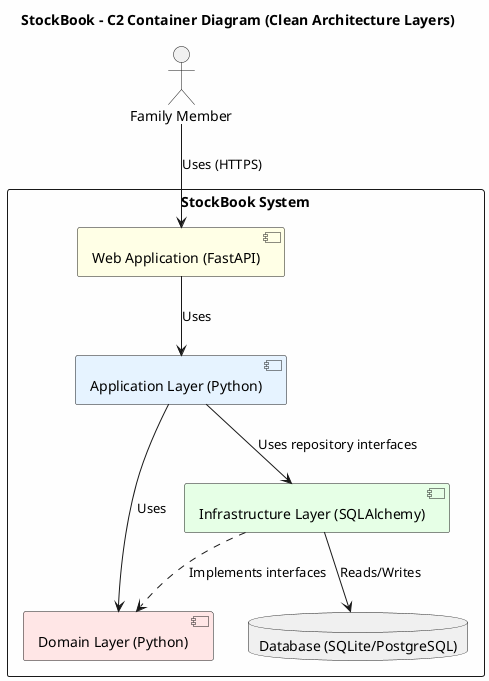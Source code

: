 @startuml 02_c2_container
skinparam backgroundColor #FEFEFE

title StockBook - C2 Container Diagram (Clean Architecture Layers)

actor "Family Member" as user

rectangle "StockBook System" {
    component "Web Application (FastAPI)" as web_app #FFFFE6
    component "Application Layer (Python)" as app_layer #E6F3FF
    component "Domain Layer (Python)" as domain_layer #FFE6E6
    component "Infrastructure Layer (SQLAlchemy)" as infra_layer #E6FFE6
    database "Database (SQLite/PostgreSQL)" as db #F0F0F0
}

user --> web_app : Uses (HTTPS)
web_app --> app_layer : Uses
app_layer --> domain_layer : Uses
app_layer --> infra_layer : Uses repository interfaces
infra_layer --> db : Reads/Writes
infra_layer ..> domain_layer : Implements interfaces

@enduml
